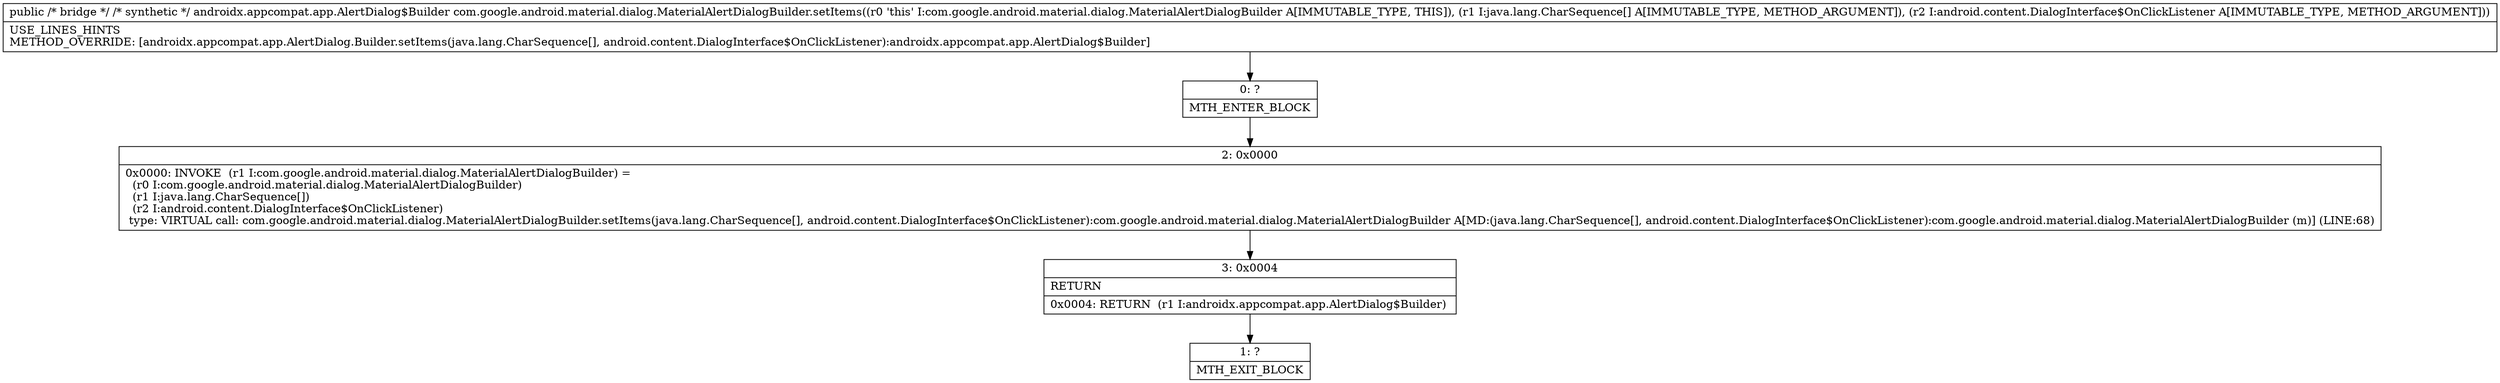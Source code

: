 digraph "CFG forcom.google.android.material.dialog.MaterialAlertDialogBuilder.setItems([Ljava\/lang\/CharSequence;Landroid\/content\/DialogInterface$OnClickListener;)Landroidx\/appcompat\/app\/AlertDialog$Builder;" {
Node_0 [shape=record,label="{0\:\ ?|MTH_ENTER_BLOCK\l}"];
Node_2 [shape=record,label="{2\:\ 0x0000|0x0000: INVOKE  (r1 I:com.google.android.material.dialog.MaterialAlertDialogBuilder) = \l  (r0 I:com.google.android.material.dialog.MaterialAlertDialogBuilder)\l  (r1 I:java.lang.CharSequence[])\l  (r2 I:android.content.DialogInterface$OnClickListener)\l type: VIRTUAL call: com.google.android.material.dialog.MaterialAlertDialogBuilder.setItems(java.lang.CharSequence[], android.content.DialogInterface$OnClickListener):com.google.android.material.dialog.MaterialAlertDialogBuilder A[MD:(java.lang.CharSequence[], android.content.DialogInterface$OnClickListener):com.google.android.material.dialog.MaterialAlertDialogBuilder (m)] (LINE:68)\l}"];
Node_3 [shape=record,label="{3\:\ 0x0004|RETURN\l|0x0004: RETURN  (r1 I:androidx.appcompat.app.AlertDialog$Builder) \l}"];
Node_1 [shape=record,label="{1\:\ ?|MTH_EXIT_BLOCK\l}"];
MethodNode[shape=record,label="{public \/* bridge *\/ \/* synthetic *\/ androidx.appcompat.app.AlertDialog$Builder com.google.android.material.dialog.MaterialAlertDialogBuilder.setItems((r0 'this' I:com.google.android.material.dialog.MaterialAlertDialogBuilder A[IMMUTABLE_TYPE, THIS]), (r1 I:java.lang.CharSequence[] A[IMMUTABLE_TYPE, METHOD_ARGUMENT]), (r2 I:android.content.DialogInterface$OnClickListener A[IMMUTABLE_TYPE, METHOD_ARGUMENT]))  | USE_LINES_HINTS\lMETHOD_OVERRIDE: [androidx.appcompat.app.AlertDialog.Builder.setItems(java.lang.CharSequence[], android.content.DialogInterface$OnClickListener):androidx.appcompat.app.AlertDialog$Builder]\l}"];
MethodNode -> Node_0;Node_0 -> Node_2;
Node_2 -> Node_3;
Node_3 -> Node_1;
}

